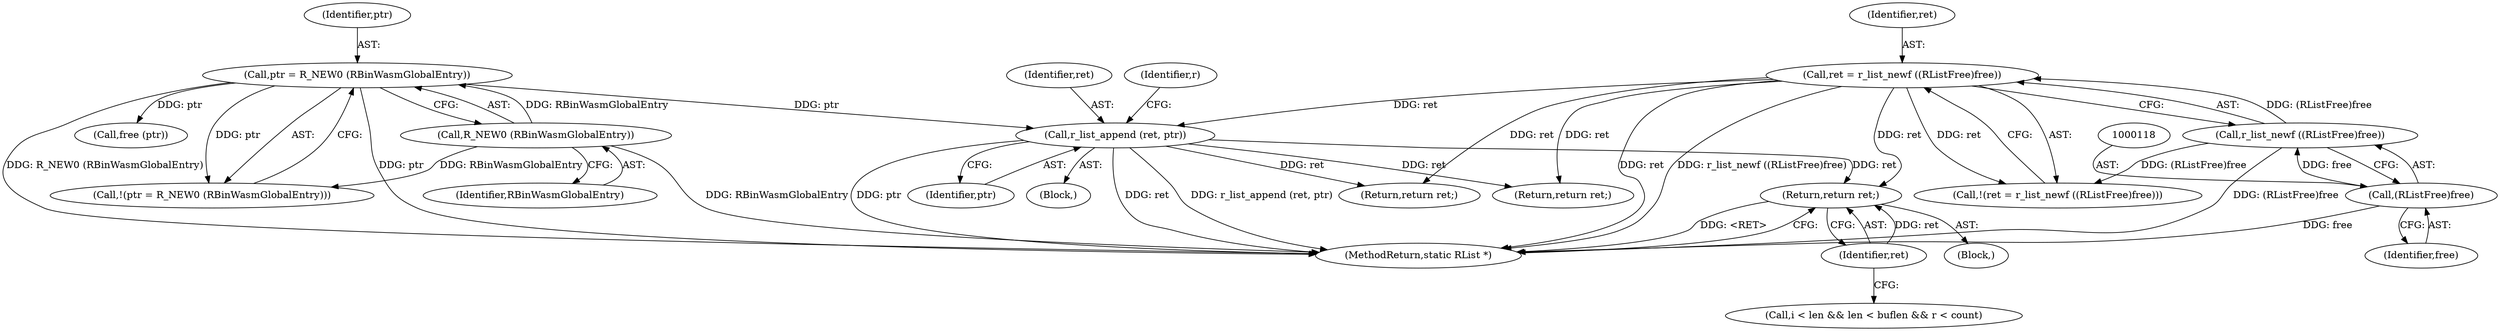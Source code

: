 digraph "0_radare2_d2632f6483a3ceb5d8e0a5fb11142c51c43978b4_2@pointer" {
"1000267" [label="(Return,return ret;)"];
"1000268" [label="(Identifier,ret)"];
"1000114" [label="(Call,ret = r_list_newf ((RListFree)free))"];
"1000116" [label="(Call,r_list_newf ((RListFree)free))"];
"1000117" [label="(Call,(RListFree)free)"];
"1000262" [label="(Call,r_list_append (ret, ptr))"];
"1000186" [label="(Call,ptr = R_NEW0 (RBinWasmGlobalEntry))"];
"1000188" [label="(Call,R_NEW0 (RBinWasmGlobalEntry))"];
"1000103" [label="(Block,)"];
"1000267" [label="(Return,return ret;)"];
"1000115" [label="(Identifier,ret)"];
"1000272" [label="(Return,return ret;)"];
"1000186" [label="(Call,ptr = R_NEW0 (RBinWasmGlobalEntry))"];
"1000116" [label="(Call,r_list_newf ((RListFree)free))"];
"1000263" [label="(Identifier,ret)"];
"1000114" [label="(Call,ret = r_list_newf ((RListFree)free))"];
"1000113" [label="(Call,!(ret = r_list_newf ((RListFree)free)))"];
"1000187" [label="(Identifier,ptr)"];
"1000270" [label="(Call,free (ptr))"];
"1000268" [label="(Identifier,ret)"];
"1000119" [label="(Identifier,free)"];
"1000172" [label="(Call,i < len && len < buflen && r < count)"];
"1000264" [label="(Identifier,ptr)"];
"1000262" [label="(Call,r_list_append (ret, ptr))"];
"1000117" [label="(Call,(RListFree)free)"];
"1000189" [label="(Identifier,RBinWasmGlobalEntry)"];
"1000266" [label="(Identifier,r)"];
"1000188" [label="(Call,R_NEW0 (RBinWasmGlobalEntry))"];
"1000185" [label="(Call,!(ptr = R_NEW0 (RBinWasmGlobalEntry)))"];
"1000183" [label="(Block,)"];
"1000274" [label="(MethodReturn,static RList *)"];
"1000191" [label="(Return,return ret;)"];
"1000267" -> "1000103"  [label="AST: "];
"1000267" -> "1000268"  [label="CFG: "];
"1000268" -> "1000267"  [label="AST: "];
"1000274" -> "1000267"  [label="CFG: "];
"1000267" -> "1000274"  [label="DDG: <RET>"];
"1000268" -> "1000267"  [label="DDG: ret"];
"1000114" -> "1000267"  [label="DDG: ret"];
"1000262" -> "1000267"  [label="DDG: ret"];
"1000268" -> "1000172"  [label="CFG: "];
"1000114" -> "1000113"  [label="AST: "];
"1000114" -> "1000116"  [label="CFG: "];
"1000115" -> "1000114"  [label="AST: "];
"1000116" -> "1000114"  [label="AST: "];
"1000113" -> "1000114"  [label="CFG: "];
"1000114" -> "1000274"  [label="DDG: ret"];
"1000114" -> "1000274"  [label="DDG: r_list_newf ((RListFree)free)"];
"1000114" -> "1000113"  [label="DDG: ret"];
"1000116" -> "1000114"  [label="DDG: (RListFree)free"];
"1000114" -> "1000191"  [label="DDG: ret"];
"1000114" -> "1000262"  [label="DDG: ret"];
"1000114" -> "1000272"  [label="DDG: ret"];
"1000116" -> "1000117"  [label="CFG: "];
"1000117" -> "1000116"  [label="AST: "];
"1000116" -> "1000274"  [label="DDG: (RListFree)free"];
"1000116" -> "1000113"  [label="DDG: (RListFree)free"];
"1000117" -> "1000116"  [label="DDG: free"];
"1000117" -> "1000119"  [label="CFG: "];
"1000118" -> "1000117"  [label="AST: "];
"1000119" -> "1000117"  [label="AST: "];
"1000117" -> "1000274"  [label="DDG: free"];
"1000262" -> "1000183"  [label="AST: "];
"1000262" -> "1000264"  [label="CFG: "];
"1000263" -> "1000262"  [label="AST: "];
"1000264" -> "1000262"  [label="AST: "];
"1000266" -> "1000262"  [label="CFG: "];
"1000262" -> "1000274"  [label="DDG: ptr"];
"1000262" -> "1000274"  [label="DDG: ret"];
"1000262" -> "1000274"  [label="DDG: r_list_append (ret, ptr)"];
"1000262" -> "1000191"  [label="DDG: ret"];
"1000186" -> "1000262"  [label="DDG: ptr"];
"1000262" -> "1000272"  [label="DDG: ret"];
"1000186" -> "1000185"  [label="AST: "];
"1000186" -> "1000188"  [label="CFG: "];
"1000187" -> "1000186"  [label="AST: "];
"1000188" -> "1000186"  [label="AST: "];
"1000185" -> "1000186"  [label="CFG: "];
"1000186" -> "1000274"  [label="DDG: R_NEW0 (RBinWasmGlobalEntry)"];
"1000186" -> "1000274"  [label="DDG: ptr"];
"1000186" -> "1000185"  [label="DDG: ptr"];
"1000188" -> "1000186"  [label="DDG: RBinWasmGlobalEntry"];
"1000186" -> "1000270"  [label="DDG: ptr"];
"1000188" -> "1000189"  [label="CFG: "];
"1000189" -> "1000188"  [label="AST: "];
"1000188" -> "1000274"  [label="DDG: RBinWasmGlobalEntry"];
"1000188" -> "1000185"  [label="DDG: RBinWasmGlobalEntry"];
}
